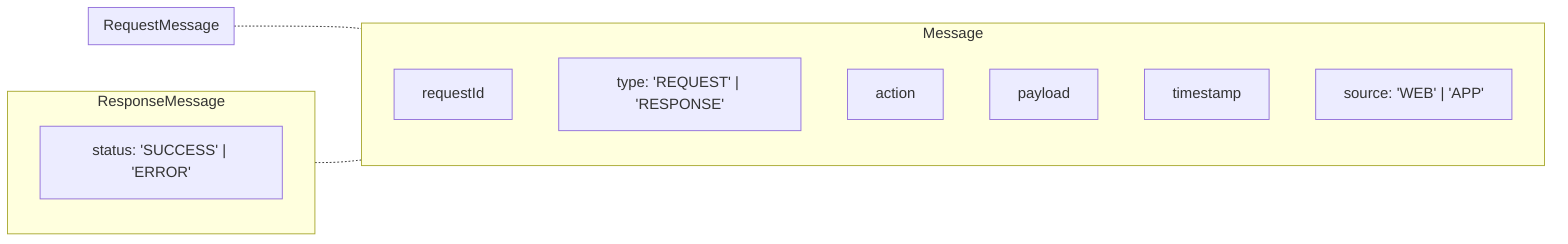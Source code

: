 %% WEB-APP - 메시지 구조
graph LR
    %% __START
    subgraph Message
        requestId
        type["type: 'REQUEST' | 'RESPONSE'"]
        action
        payload
        timestamp
        source["source: 'WEB' | 'APP'"]
    end
    %% __END

    subgraph RequestMessage

    end

    subgraph ResponseMessage
        status["status: 'SUCCESS' | 'ERROR'"]
    end

    RequestMessage -.- Message
    ResponseMessage -.- Message